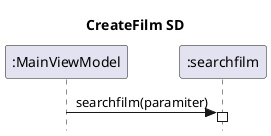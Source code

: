@startuml UpdateFilm
skinparam style strictuml
skinparam sequenceMessageAlign center
title CreateFilm SD

participant ":MainViewModel" as MVM
participant ":searchfilm" as SF


MVM -> SF ++: searchfilm(paramiter) 


@enduml